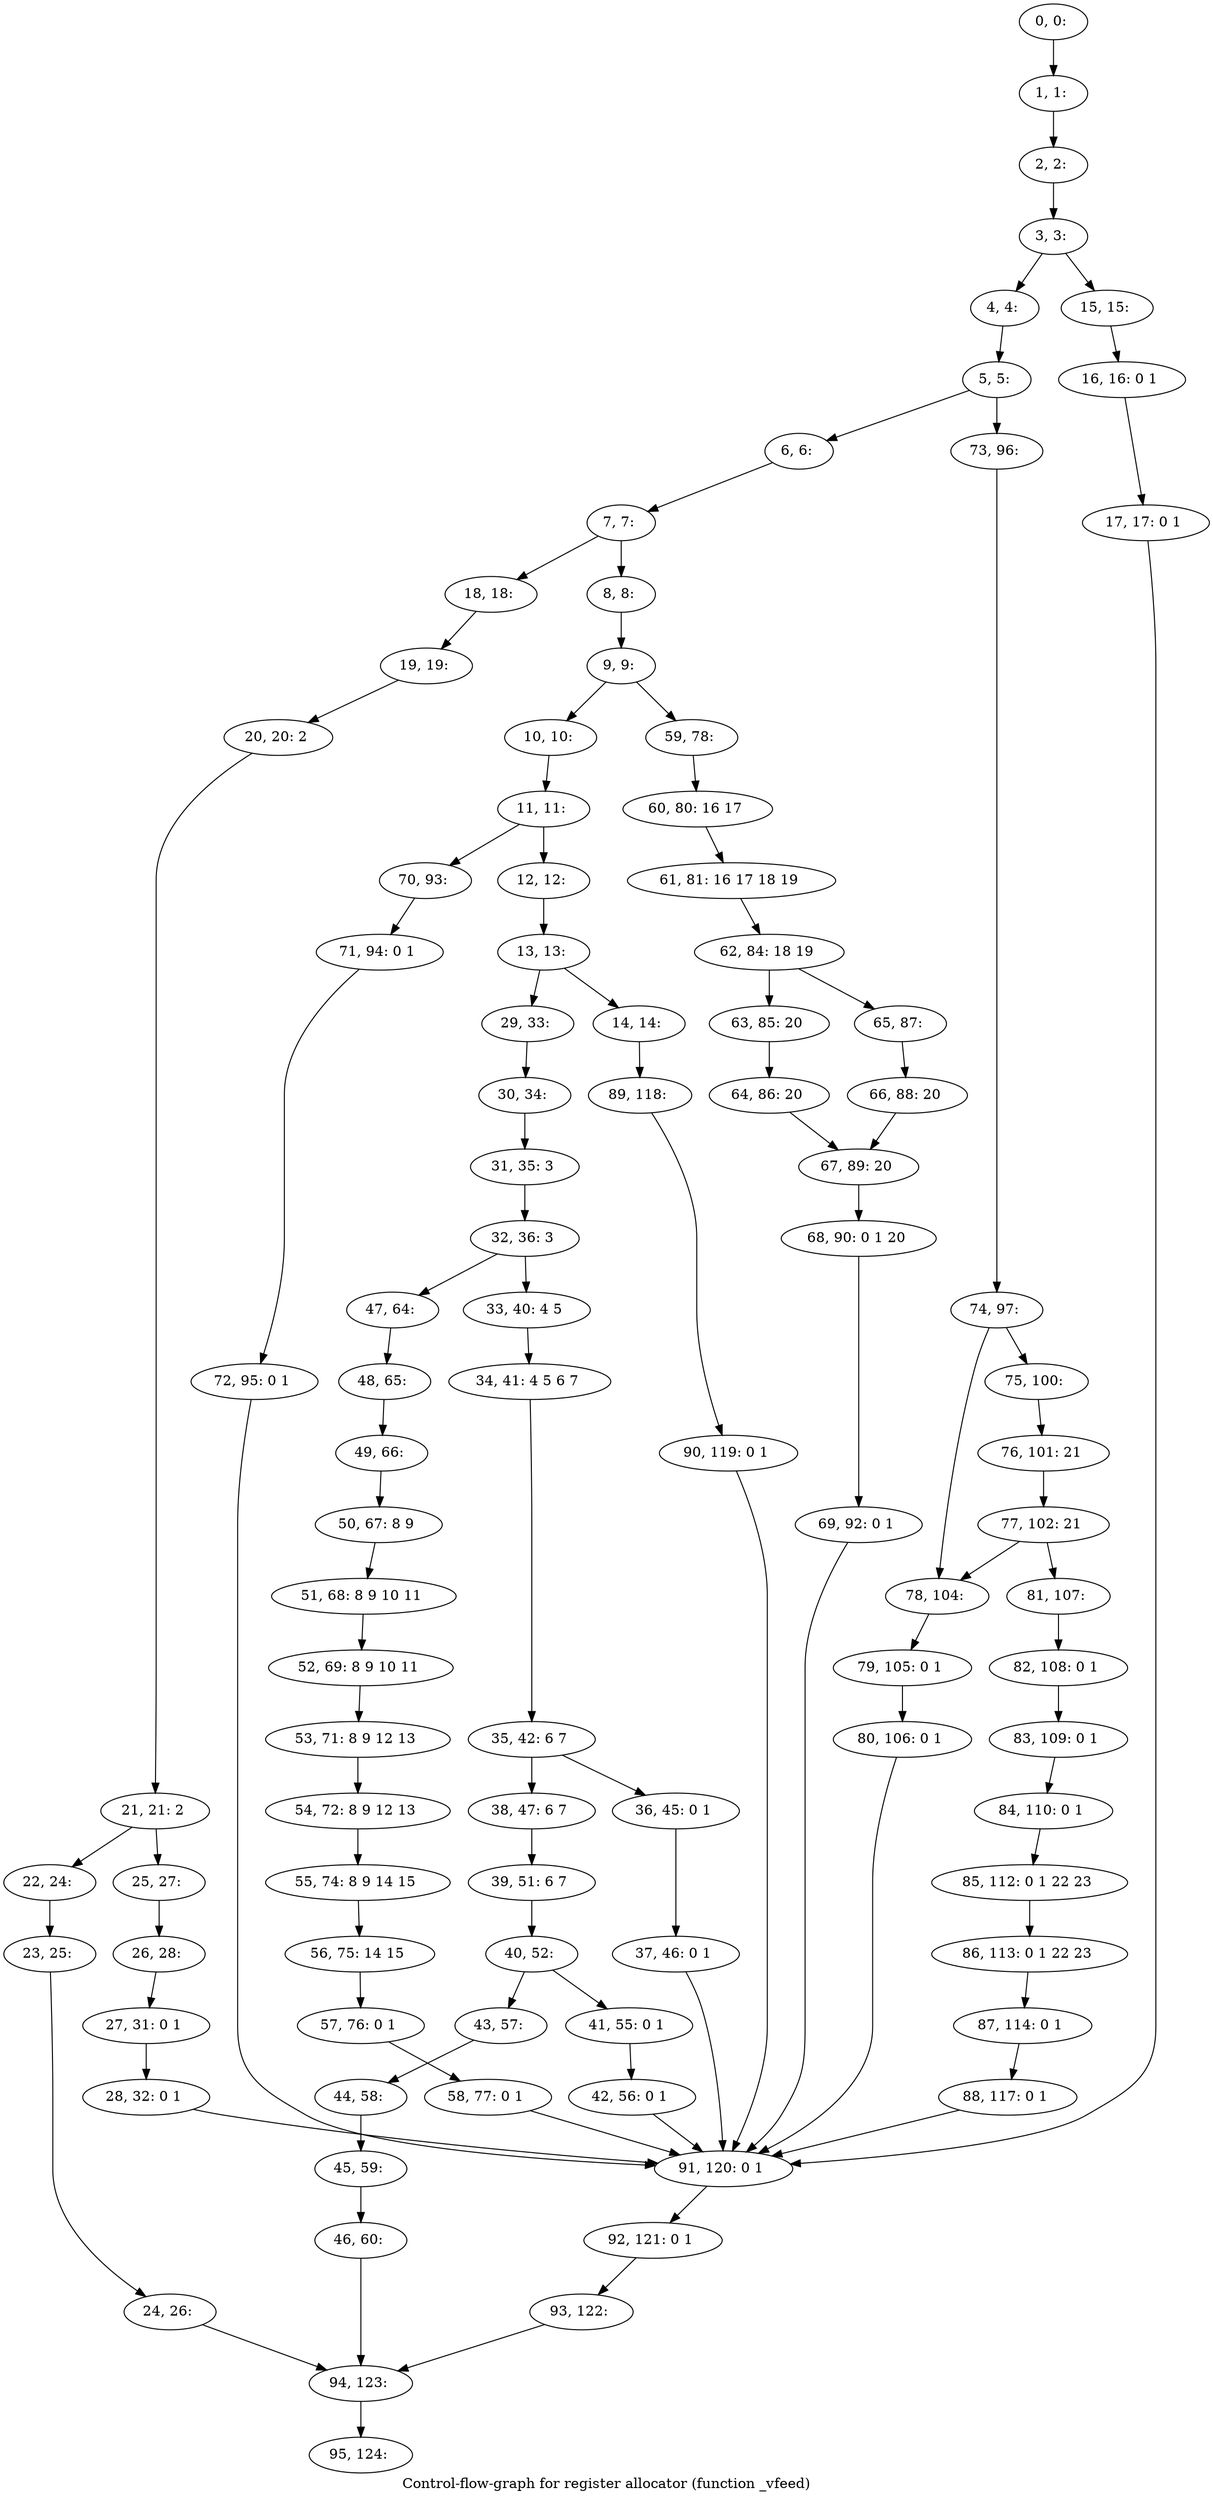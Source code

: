 digraph G {
graph [label="Control-flow-graph for register allocator (function _vfeed)"]
0[label="0, 0: "];
1[label="1, 1: "];
2[label="2, 2: "];
3[label="3, 3: "];
4[label="4, 4: "];
5[label="5, 5: "];
6[label="6, 6: "];
7[label="7, 7: "];
8[label="8, 8: "];
9[label="9, 9: "];
10[label="10, 10: "];
11[label="11, 11: "];
12[label="12, 12: "];
13[label="13, 13: "];
14[label="14, 14: "];
15[label="15, 15: "];
16[label="16, 16: 0 1 "];
17[label="17, 17: 0 1 "];
18[label="18, 18: "];
19[label="19, 19: "];
20[label="20, 20: 2 "];
21[label="21, 21: 2 "];
22[label="22, 24: "];
23[label="23, 25: "];
24[label="24, 26: "];
25[label="25, 27: "];
26[label="26, 28: "];
27[label="27, 31: 0 1 "];
28[label="28, 32: 0 1 "];
29[label="29, 33: "];
30[label="30, 34: "];
31[label="31, 35: 3 "];
32[label="32, 36: 3 "];
33[label="33, 40: 4 5 "];
34[label="34, 41: 4 5 6 7 "];
35[label="35, 42: 6 7 "];
36[label="36, 45: 0 1 "];
37[label="37, 46: 0 1 "];
38[label="38, 47: 6 7 "];
39[label="39, 51: 6 7 "];
40[label="40, 52: "];
41[label="41, 55: 0 1 "];
42[label="42, 56: 0 1 "];
43[label="43, 57: "];
44[label="44, 58: "];
45[label="45, 59: "];
46[label="46, 60: "];
47[label="47, 64: "];
48[label="48, 65: "];
49[label="49, 66: "];
50[label="50, 67: 8 9 "];
51[label="51, 68: 8 9 10 11 "];
52[label="52, 69: 8 9 10 11 "];
53[label="53, 71: 8 9 12 13 "];
54[label="54, 72: 8 9 12 13 "];
55[label="55, 74: 8 9 14 15 "];
56[label="56, 75: 14 15 "];
57[label="57, 76: 0 1 "];
58[label="58, 77: 0 1 "];
59[label="59, 78: "];
60[label="60, 80: 16 17 "];
61[label="61, 81: 16 17 18 19 "];
62[label="62, 84: 18 19 "];
63[label="63, 85: 20 "];
64[label="64, 86: 20 "];
65[label="65, 87: "];
66[label="66, 88: 20 "];
67[label="67, 89: 20 "];
68[label="68, 90: 0 1 20 "];
69[label="69, 92: 0 1 "];
70[label="70, 93: "];
71[label="71, 94: 0 1 "];
72[label="72, 95: 0 1 "];
73[label="73, 96: "];
74[label="74, 97: "];
75[label="75, 100: "];
76[label="76, 101: 21 "];
77[label="77, 102: 21 "];
78[label="78, 104: "];
79[label="79, 105: 0 1 "];
80[label="80, 106: 0 1 "];
81[label="81, 107: "];
82[label="82, 108: 0 1 "];
83[label="83, 109: 0 1 "];
84[label="84, 110: 0 1 "];
85[label="85, 112: 0 1 22 23 "];
86[label="86, 113: 0 1 22 23 "];
87[label="87, 114: 0 1 "];
88[label="88, 117: 0 1 "];
89[label="89, 118: "];
90[label="90, 119: 0 1 "];
91[label="91, 120: 0 1 "];
92[label="92, 121: 0 1 "];
93[label="93, 122: "];
94[label="94, 123: "];
95[label="95, 124: "];
0->1 ;
1->2 ;
2->3 ;
3->4 ;
3->15 ;
4->5 ;
5->6 ;
5->73 ;
6->7 ;
7->8 ;
7->18 ;
8->9 ;
9->10 ;
9->59 ;
10->11 ;
11->12 ;
11->70 ;
12->13 ;
13->14 ;
13->29 ;
14->89 ;
15->16 ;
16->17 ;
17->91 ;
18->19 ;
19->20 ;
20->21 ;
21->22 ;
21->25 ;
22->23 ;
23->24 ;
24->94 ;
25->26 ;
26->27 ;
27->28 ;
28->91 ;
29->30 ;
30->31 ;
31->32 ;
32->33 ;
32->47 ;
33->34 ;
34->35 ;
35->36 ;
35->38 ;
36->37 ;
37->91 ;
38->39 ;
39->40 ;
40->41 ;
40->43 ;
41->42 ;
42->91 ;
43->44 ;
44->45 ;
45->46 ;
46->94 ;
47->48 ;
48->49 ;
49->50 ;
50->51 ;
51->52 ;
52->53 ;
53->54 ;
54->55 ;
55->56 ;
56->57 ;
57->58 ;
58->91 ;
59->60 ;
60->61 ;
61->62 ;
62->63 ;
62->65 ;
63->64 ;
64->67 ;
65->66 ;
66->67 ;
67->68 ;
68->69 ;
69->91 ;
70->71 ;
71->72 ;
72->91 ;
73->74 ;
74->75 ;
74->78 ;
75->76 ;
76->77 ;
77->78 ;
77->81 ;
78->79 ;
79->80 ;
80->91 ;
81->82 ;
82->83 ;
83->84 ;
84->85 ;
85->86 ;
86->87 ;
87->88 ;
88->91 ;
89->90 ;
90->91 ;
91->92 ;
92->93 ;
93->94 ;
94->95 ;
}
